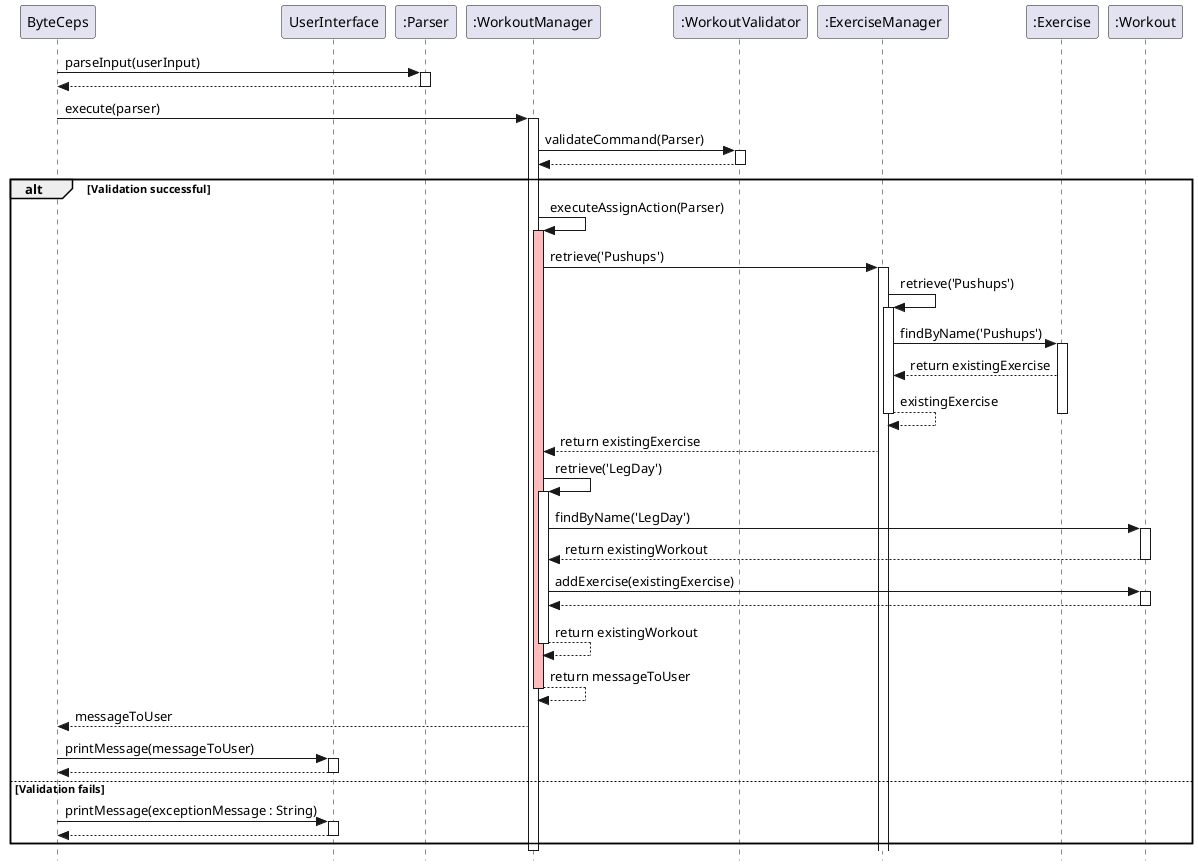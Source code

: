 @startuml SequenceDiagram

skinparam classAttributeIconSize 0
skinparam style strictuml

participant ByteCeps as User
participant UserInterface
participant ":Parser" as Parser
participant ":WorkoutManager" as WorkoutManager
participant ":WorkoutValidator" as Validator
participant ":ExerciseManager" as ExerciseManager
participant ":Exercise" as Exercise
participant ":Workout" as Workout

User -> Parser : parseInput(userInput)
activate Parser
User <-- Parser
deactivate Parser

User -> WorkoutManager : execute(parser)
activate WorkoutManager

WorkoutManager -> Validator : validateCommand(Parser)
activate Validator
Validator --> WorkoutManager : 
deactivate Validator

alt Validation successful

    WorkoutManager -> WorkoutManager : executeAssignAction(Parser)
    activate WorkoutManager #FFBBBB

    WorkoutManager -> ExerciseManager : retrieve('Pushups')
    activate ExerciseManager
    ExerciseManager -> ExerciseManager : retrieve('Pushups')
    activate ExerciseManager
    ExerciseManager -> Exercise : findByName('Pushups')
    activate Exercise
    Exercise --> ExerciseManager : return existingExercise
    ExerciseManager --> ExerciseManager : existingExercise
    deactivate ExerciseManager
    deactivate Exercise
    ExerciseManager --> WorkoutManager : return existingExercise


    WorkoutManager -> WorkoutManager : retrieve('LegDay')
    activate WorkoutManager
    WorkoutManager -> Workout : findByName('LegDay')
    activate Workout
    Workout --> WorkoutManager : return existingWorkout
    deactivate Workout

    WorkoutManager -> Workout : addExercise(existingExercise)
    activate Workout
    Workout --> WorkoutManager :
    deactivate Workout

    WorkoutManager --> WorkoutManager : return existingWorkout
    deactivate WorkoutManager #FFBBBB

    WorkoutManager --> WorkoutManager : return messageToUser
    deactivate WorkoutManager #FFBBBB
    WorkoutManager --> User : messageToUser

    User -> UserInterface: printMessage(messageToUser)
    activate UserInterface
    UserInterface --> User
    deactivate UserInterface

else Validation fails
    User -> UserInterface: printMessage(exceptionMessage : String)
    activate UserInterface
    UserInterface --> User:
    deactivate UserInterface
end

deactivate WorkoutManager
deactivate Parser

@enduml